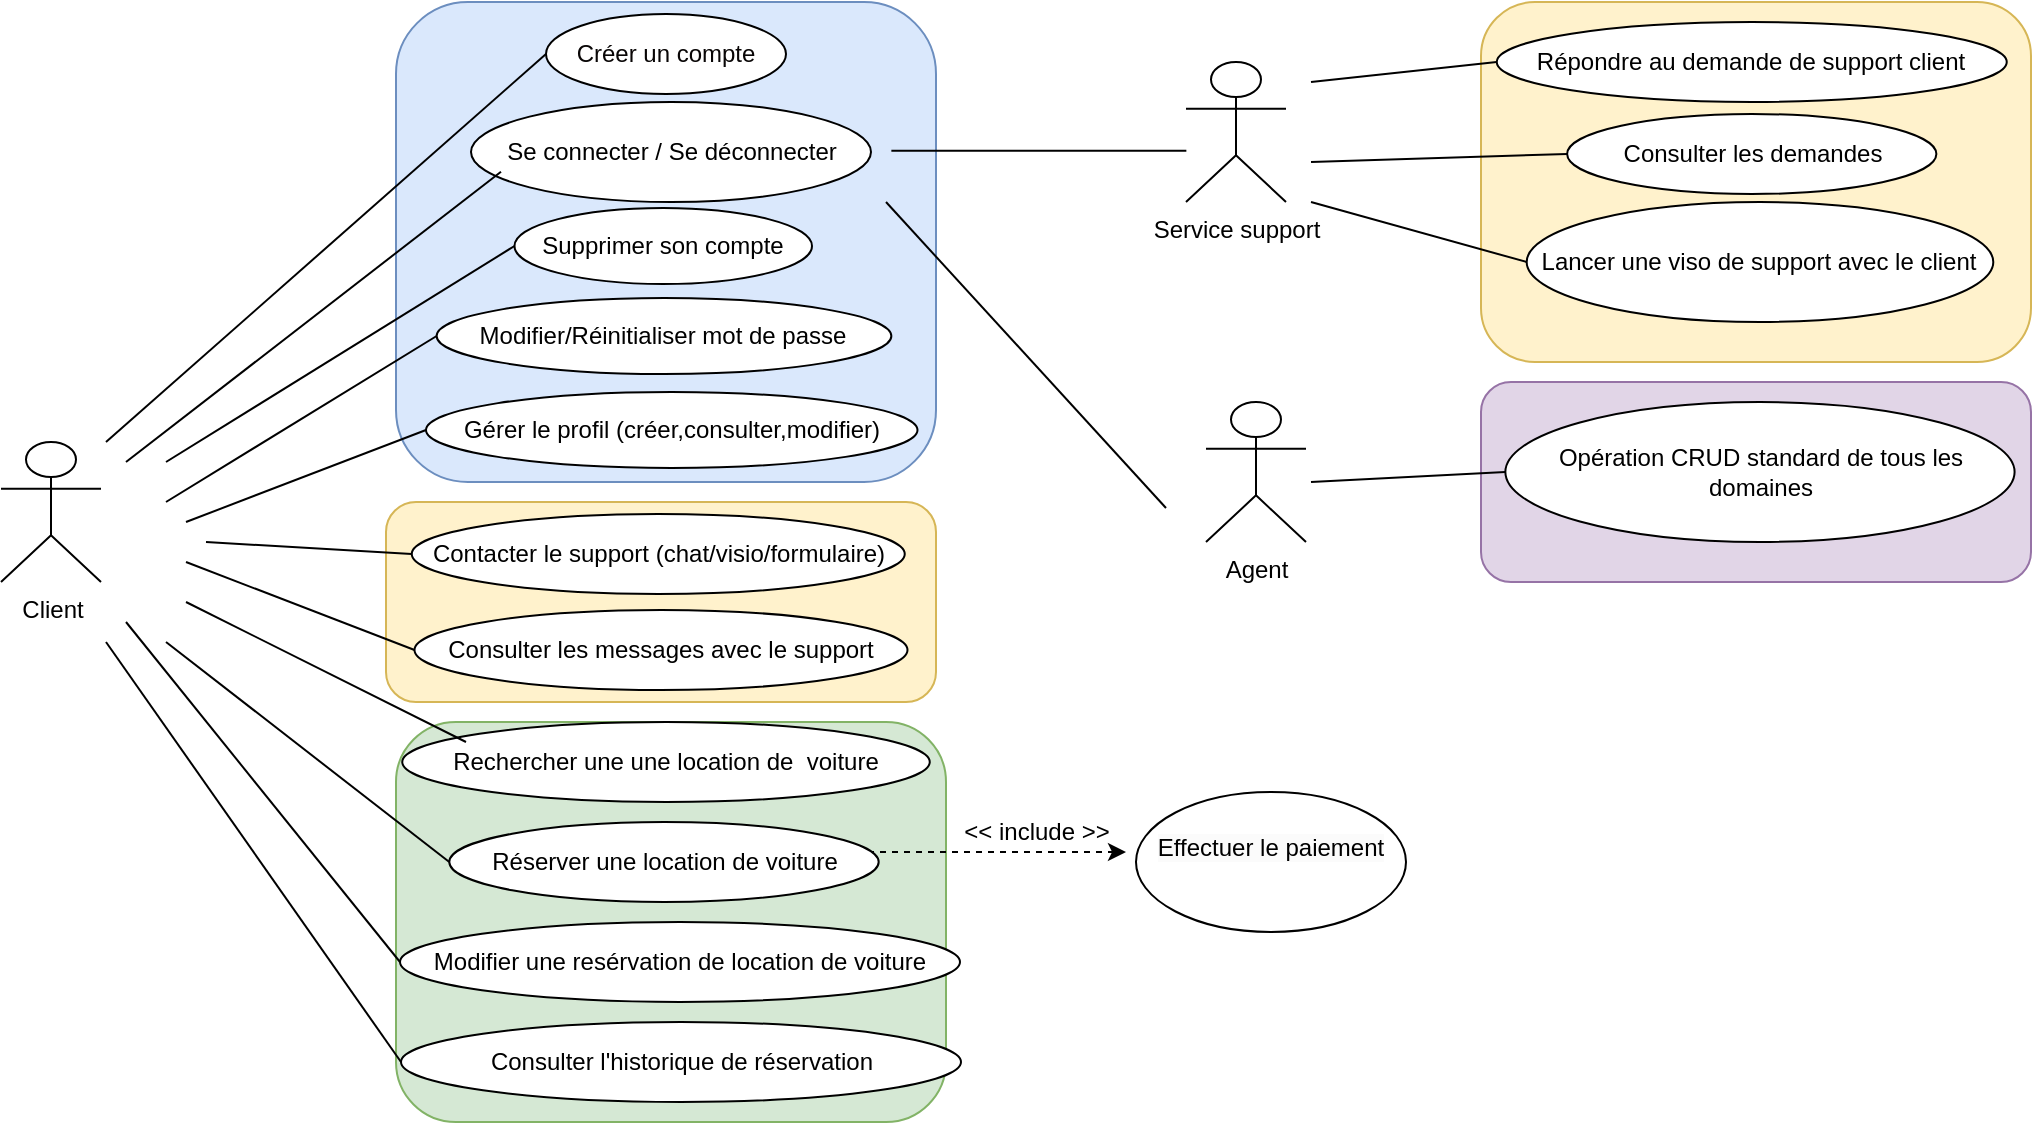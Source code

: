 <mxfile>
    <diagram id="cTIFopcimjx8-5QIOpwz" name="Page-1">
        <mxGraphModel dx="692" dy="460" grid="1" gridSize="10" guides="1" tooltips="1" connect="1" arrows="1" fold="1" page="1" pageScale="1" pageWidth="850" pageHeight="1100" math="0" shadow="0">
            <root>
                <mxCell id="0"/>
                <mxCell id="1" parent="0"/>
                <mxCell id="26" value="" style="rounded=1;whiteSpace=wrap;html=1;fillColor=#fff2cc;strokeColor=#d6b656;" parent="1" vertex="1">
                    <mxGeometry x="777.5" y="50" width="275" height="180" as="geometry"/>
                </mxCell>
                <mxCell id="25" value="" style="rounded=1;whiteSpace=wrap;html=1;fillColor=#d5e8d4;strokeColor=#82b366;" parent="1" vertex="1">
                    <mxGeometry x="235" y="410" width="275" height="200" as="geometry"/>
                </mxCell>
                <mxCell id="24" value="" style="rounded=1;whiteSpace=wrap;html=1;fillColor=#fff2cc;strokeColor=#d6b656;" parent="1" vertex="1">
                    <mxGeometry x="230" y="300" width="275" height="100" as="geometry"/>
                </mxCell>
                <mxCell id="23" value="" style="rounded=1;whiteSpace=wrap;html=1;fillColor=#dae8fc;strokeColor=#6c8ebf;" parent="1" vertex="1">
                    <mxGeometry x="235" y="50" width="270" height="240" as="geometry"/>
                </mxCell>
                <mxCell id="2" value="Client" style="shape=umlActor;verticalLabelPosition=bottom;verticalAlign=top;html=1;outlineConnect=0;" parent="1" vertex="1">
                    <mxGeometry x="37.5" y="270" width="50" height="70" as="geometry"/>
                </mxCell>
                <mxCell id="3" value="Service support" style="shape=umlActor;verticalLabelPosition=bottom;verticalAlign=top;html=1;outlineConnect=0;" parent="1" vertex="1">
                    <mxGeometry x="630" y="80" width="50" height="70" as="geometry"/>
                </mxCell>
                <mxCell id="31" style="edgeStyle=none;html=1;dashed=1;" parent="1" edge="1">
                    <mxGeometry relative="1" as="geometry">
                        <mxPoint x="600" y="475" as="targetPoint"/>
                        <mxPoint x="471" y="475" as="sourcePoint"/>
                    </mxGeometry>
                </mxCell>
                <mxCell id="35" value="&lt;span style=&quot;color: rgb(9, 6, 6); text-wrap-mode: nowrap;&quot;&gt;Créer un compte&lt;/span&gt;" style="ellipse;whiteSpace=wrap;html=1;" parent="1" vertex="1">
                    <mxGeometry x="310" y="56" width="120" height="40" as="geometry"/>
                </mxCell>
                <mxCell id="36" value="&lt;span style=&quot;color: rgb(0, 0, 0); text-wrap-mode: nowrap;&quot;&gt;Se connecter /&amp;nbsp;&lt;/span&gt;&lt;span style=&quot;text-wrap-mode: nowrap; color: rgb(0, 0, 0);&quot;&gt;Se déconnecter&lt;/span&gt;" style="ellipse;whiteSpace=wrap;html=1;" parent="1" vertex="1">
                    <mxGeometry x="272.5" y="100" width="200" height="50" as="geometry"/>
                </mxCell>
                <mxCell id="37" value="&lt;span style=&quot;color: rgb(0, 0, 0); text-wrap-mode: nowrap;&quot;&gt;Supprimer son compte&lt;/span&gt;" style="ellipse;whiteSpace=wrap;html=1;" parent="1" vertex="1">
                    <mxGeometry x="294.25" y="153" width="148.75" height="38" as="geometry"/>
                </mxCell>
                <mxCell id="38" value="&#xa;&lt;span style=&quot;color: rgb(0, 0, 0); font-family: Helvetica; font-size: 12px; font-style: normal; font-variant-ligatures: normal; font-variant-caps: normal; font-weight: 400; letter-spacing: normal; orphans: 2; text-align: center; text-indent: 0px; text-transform: none; widows: 2; word-spacing: 0px; -webkit-text-stroke-width: 0px; white-space: nowrap; background-color: rgb(251, 251, 251); text-decoration-thickness: initial; text-decoration-style: initial; text-decoration-color: initial; display: inline !important; float: none;&quot;&gt;Effectuer le paiement&lt;/span&gt;&#xa;&#xa;" style="ellipse;whiteSpace=wrap;html=1;" parent="1" vertex="1">
                    <mxGeometry x="605" y="445" width="135" height="70" as="geometry"/>
                </mxCell>
                <mxCell id="39" value="&lt;span style=&quot;color: rgb(0, 0, 0); text-wrap-mode: nowrap;&quot;&gt;Modifier/Réinitialiser mot de passe&lt;/span&gt;" style="ellipse;whiteSpace=wrap;html=1;" parent="1" vertex="1">
                    <mxGeometry x="255.31" y="198" width="227.37" height="38" as="geometry"/>
                </mxCell>
                <mxCell id="40" value="&lt;span style=&quot;color: rgb(0, 0, 0); text-wrap-mode: nowrap;&quot;&gt;Gérer le profil (créer,consulter,modifier)&lt;/span&gt;" style="ellipse;whiteSpace=wrap;html=1;" parent="1" vertex="1">
                    <mxGeometry x="250" y="245" width="245.75" height="38" as="geometry"/>
                </mxCell>
                <mxCell id="42" value="&amp;lt;&amp;lt; include &amp;gt;&amp;gt;" style="text;html=1;align=center;verticalAlign=middle;resizable=0;points=[];autosize=1;strokeColor=none;fillColor=none;" parent="1" vertex="1">
                    <mxGeometry x="505" y="450" width="100" height="30" as="geometry"/>
                </mxCell>
                <mxCell id="43" value="&lt;span style=&quot;color: rgb(0, 0, 0); text-wrap-mode: nowrap;&quot;&gt;Rechercher une une location de&amp;nbsp; voiture&lt;/span&gt;" style="ellipse;whiteSpace=wrap;html=1;" parent="1" vertex="1">
                    <mxGeometry x="238.13" y="410" width="263.75" height="40" as="geometry"/>
                </mxCell>
                <mxCell id="44" value="&lt;span style=&quot;color: rgb(0, 0, 0); text-wrap-mode: nowrap;&quot;&gt;Réserver une location de voiture&lt;/span&gt;" style="ellipse;whiteSpace=wrap;html=1;" parent="1" vertex="1">
                    <mxGeometry x="261.65" y="460" width="214.69" height="40" as="geometry"/>
                </mxCell>
                <mxCell id="45" value="&lt;span style=&quot;color: rgb(0, 0, 0); text-wrap-mode: nowrap;&quot;&gt;Modifier une resérvation de location de voiture&lt;/span&gt;" style="ellipse;whiteSpace=wrap;html=1;" parent="1" vertex="1">
                    <mxGeometry x="237" y="510" width="280" height="40" as="geometry"/>
                </mxCell>
                <mxCell id="46" value="&lt;span style=&quot;color: rgb(0, 0, 0); text-wrap-mode: nowrap;&quot;&gt;Consulter l&#39;historique de réservation&lt;/span&gt;" style="ellipse;whiteSpace=wrap;html=1;" parent="1" vertex="1">
                    <mxGeometry x="237.5" y="560" width="280" height="40" as="geometry"/>
                </mxCell>
                <mxCell id="47" value="&lt;span style=&quot;color: rgb(0, 0, 0); text-wrap-mode: nowrap;&quot;&gt;Répondre au demande de support client&lt;/span&gt;" style="ellipse;whiteSpace=wrap;html=1;" parent="1" vertex="1">
                    <mxGeometry x="785.38" y="60" width="255" height="40" as="geometry"/>
                </mxCell>
                <mxCell id="48" value="&lt;span style=&quot;color: rgb(0, 0, 0); text-wrap-mode: nowrap;&quot;&gt;Consulter les demandes&lt;/span&gt;" style="ellipse;whiteSpace=wrap;html=1;" parent="1" vertex="1">
                    <mxGeometry x="820.57" y="106" width="184.62" height="40" as="geometry"/>
                </mxCell>
                <mxCell id="49" value="&lt;span style=&quot;color: rgb(0, 0, 0); text-wrap-mode: nowrap;&quot;&gt;Lancer une viso de support avec le client&lt;/span&gt;" style="ellipse;whiteSpace=wrap;html=1;" parent="1" vertex="1">
                    <mxGeometry x="800.34" y="150" width="233.31" height="60" as="geometry"/>
                </mxCell>
                <mxCell id="50" value="&lt;span style=&quot;color: rgb(0, 0, 0); text-wrap-mode: nowrap;&quot;&gt;Contacter le support (chat/visio/formulaire)&lt;/span&gt;" style="ellipse;whiteSpace=wrap;html=1;" parent="1" vertex="1">
                    <mxGeometry x="242.88" y="306" width="246.5" height="40" as="geometry"/>
                </mxCell>
                <mxCell id="51" value="&lt;span style=&quot;color: rgb(0, 0, 0); text-wrap-mode: nowrap;&quot;&gt;Consulter les messages avec le support&lt;/span&gt;" style="ellipse;whiteSpace=wrap;html=1;" parent="1" vertex="1">
                    <mxGeometry x="244.25" y="354" width="246.5" height="40" as="geometry"/>
                </mxCell>
                <mxCell id="52" value="" style="endArrow=none;html=1;entryX=0;entryY=0.5;entryDx=0;entryDy=0;" parent="1" target="35" edge="1">
                    <mxGeometry width="50" height="50" relative="1" as="geometry">
                        <mxPoint x="90" y="270" as="sourcePoint"/>
                        <mxPoint x="250" y="56" as="targetPoint"/>
                    </mxGeometry>
                </mxCell>
                <mxCell id="53" value="" style="endArrow=none;html=1;entryX=0.075;entryY=0.697;entryDx=0;entryDy=0;entryPerimeter=0;" parent="1" target="36" edge="1">
                    <mxGeometry width="50" height="50" relative="1" as="geometry">
                        <mxPoint x="100" y="280" as="sourcePoint"/>
                        <mxPoint x="320" y="86" as="targetPoint"/>
                    </mxGeometry>
                </mxCell>
                <mxCell id="54" value="" style="endArrow=none;html=1;entryX=0;entryY=0.5;entryDx=0;entryDy=0;" parent="1" target="37" edge="1">
                    <mxGeometry width="50" height="50" relative="1" as="geometry">
                        <mxPoint x="120" y="280" as="sourcePoint"/>
                        <mxPoint x="298" y="145" as="targetPoint"/>
                    </mxGeometry>
                </mxCell>
                <mxCell id="56" value="" style="endArrow=none;html=1;entryX=0;entryY=0.5;entryDx=0;entryDy=0;" parent="1" target="39" edge="1">
                    <mxGeometry width="50" height="50" relative="1" as="geometry">
                        <mxPoint x="120" y="300" as="sourcePoint"/>
                        <mxPoint x="304" y="182" as="targetPoint"/>
                    </mxGeometry>
                </mxCell>
                <mxCell id="57" value="" style="endArrow=none;html=1;entryX=0;entryY=0.5;entryDx=0;entryDy=0;" parent="1" target="40" edge="1">
                    <mxGeometry width="50" height="50" relative="1" as="geometry">
                        <mxPoint x="130" y="310" as="sourcePoint"/>
                        <mxPoint x="265" y="227" as="targetPoint"/>
                    </mxGeometry>
                </mxCell>
                <mxCell id="58" value="" style="endArrow=none;html=1;entryX=0;entryY=0.5;entryDx=0;entryDy=0;" parent="1" target="50" edge="1">
                    <mxGeometry width="50" height="50" relative="1" as="geometry">
                        <mxPoint x="140" y="320" as="sourcePoint"/>
                        <mxPoint x="260" y="274" as="targetPoint"/>
                    </mxGeometry>
                </mxCell>
                <mxCell id="59" value="" style="endArrow=none;html=1;entryX=0;entryY=0.5;entryDx=0;entryDy=0;" parent="1" target="51" edge="1">
                    <mxGeometry width="50" height="50" relative="1" as="geometry">
                        <mxPoint x="130" y="330" as="sourcePoint"/>
                        <mxPoint x="253" y="336" as="targetPoint"/>
                    </mxGeometry>
                </mxCell>
                <mxCell id="60" value="" style="endArrow=none;html=1;" parent="1" edge="1">
                    <mxGeometry width="50" height="50" relative="1" as="geometry">
                        <mxPoint x="130" y="350" as="sourcePoint"/>
                        <mxPoint x="270" y="420" as="targetPoint"/>
                    </mxGeometry>
                </mxCell>
                <mxCell id="61" value="" style="endArrow=none;html=1;entryX=0;entryY=0.5;entryDx=0;entryDy=0;" parent="1" target="44" edge="1">
                    <mxGeometry width="50" height="50" relative="1" as="geometry">
                        <mxPoint x="120" y="370" as="sourcePoint"/>
                        <mxPoint x="319" y="453" as="targetPoint"/>
                    </mxGeometry>
                </mxCell>
                <mxCell id="62" value="" style="endArrow=none;html=1;entryX=0;entryY=0.5;entryDx=0;entryDy=0;" parent="1" target="45" edge="1">
                    <mxGeometry width="50" height="50" relative="1" as="geometry">
                        <mxPoint x="100" y="360" as="sourcePoint"/>
                        <mxPoint x="272" y="490" as="targetPoint"/>
                    </mxGeometry>
                </mxCell>
                <mxCell id="63" value="" style="endArrow=none;html=1;entryX=0;entryY=0.5;entryDx=0;entryDy=0;" parent="1" target="46" edge="1">
                    <mxGeometry width="50" height="50" relative="1" as="geometry">
                        <mxPoint x="90" y="370" as="sourcePoint"/>
                        <mxPoint x="247" y="540" as="targetPoint"/>
                    </mxGeometry>
                </mxCell>
                <mxCell id="64" value="" style="endArrow=none;html=1;entryX=0;entryY=0.5;entryDx=0;entryDy=0;" parent="1" target="47" edge="1">
                    <mxGeometry width="50" height="50" relative="1" as="geometry">
                        <mxPoint x="692.5" y="90" as="sourcePoint"/>
                        <mxPoint x="862.5" y="140" as="targetPoint"/>
                    </mxGeometry>
                </mxCell>
                <mxCell id="65" value="" style="endArrow=none;html=1;entryX=0;entryY=0.5;entryDx=0;entryDy=0;" parent="1" target="48" edge="1">
                    <mxGeometry width="50" height="50" relative="1" as="geometry">
                        <mxPoint x="692.5" y="130" as="sourcePoint"/>
                        <mxPoint x="795.5" y="90" as="targetPoint"/>
                    </mxGeometry>
                </mxCell>
                <mxCell id="66" value="" style="endArrow=none;html=1;entryX=0;entryY=0.5;entryDx=0;entryDy=0;" parent="1" target="49" edge="1">
                    <mxGeometry width="50" height="50" relative="1" as="geometry">
                        <mxPoint x="692.5" y="150" as="sourcePoint"/>
                        <mxPoint x="830.5" y="136" as="targetPoint"/>
                    </mxGeometry>
                </mxCell>
                <mxCell id="67" value="" style="endArrow=none;html=1;" parent="1" edge="1">
                    <mxGeometry width="50" height="50" relative="1" as="geometry">
                        <mxPoint x="482.68" y="124.41" as="sourcePoint"/>
                        <mxPoint x="630.18" y="124.41" as="targetPoint"/>
                    </mxGeometry>
                </mxCell>
                <mxCell id="68" value="" style="rounded=1;whiteSpace=wrap;html=1;fillColor=#e1d5e7;strokeColor=#9673a6;" parent="1" vertex="1">
                    <mxGeometry x="777.5" y="240" width="275" height="100" as="geometry"/>
                </mxCell>
                <mxCell id="69" value="Agent" style="shape=umlActor;verticalLabelPosition=bottom;verticalAlign=top;html=1;outlineConnect=0;" parent="1" vertex="1">
                    <mxGeometry x="640" y="250" width="50" height="70" as="geometry"/>
                </mxCell>
                <mxCell id="70" value="&lt;span style=&quot;text-wrap-mode: nowrap;&quot;&gt;Opération CRUD standard de tous les domaines&lt;/span&gt;" style="ellipse;whiteSpace=wrap;html=1;" parent="1" vertex="1">
                    <mxGeometry x="789.68" y="250" width="254.62" height="70" as="geometry"/>
                </mxCell>
                <mxCell id="73" value="" style="endArrow=none;html=1;entryX=0;entryY=0.5;entryDx=0;entryDy=0;" parent="1" target="70" edge="1">
                    <mxGeometry width="50" height="50" relative="1" as="geometry">
                        <mxPoint x="692.5" y="290" as="sourcePoint"/>
                        <mxPoint x="862.5" y="340" as="targetPoint"/>
                    </mxGeometry>
                </mxCell>
                <mxCell id="76" value="" style="endArrow=none;html=1;" parent="1" edge="1">
                    <mxGeometry width="50" height="50" relative="1" as="geometry">
                        <mxPoint x="480" y="150" as="sourcePoint"/>
                        <mxPoint x="620" y="303" as="targetPoint"/>
                    </mxGeometry>
                </mxCell>
            </root>
        </mxGraphModel>
    </diagram>
</mxfile>